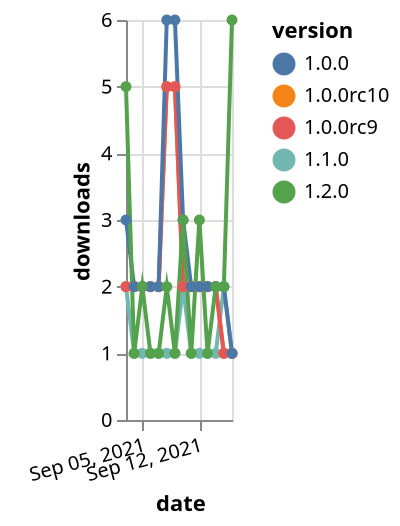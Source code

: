 {"$schema": "https://vega.github.io/schema/vega-lite/v5.json", "description": "A simple bar chart with embedded data.", "data": {"values": [{"date": "2021-09-03", "total": 277, "delta": 2, "version": "1.1.0"}, {"date": "2021-09-04", "total": 278, "delta": 1, "version": "1.1.0"}, {"date": "2021-09-05", "total": 279, "delta": 1, "version": "1.1.0"}, {"date": "2021-09-06", "total": 280, "delta": 1, "version": "1.1.0"}, {"date": "2021-09-07", "total": 281, "delta": 1, "version": "1.1.0"}, {"date": "2021-09-08", "total": 282, "delta": 1, "version": "1.1.0"}, {"date": "2021-09-09", "total": 283, "delta": 1, "version": "1.1.0"}, {"date": "2021-09-10", "total": 285, "delta": 2, "version": "1.1.0"}, {"date": "2021-09-11", "total": 286, "delta": 1, "version": "1.1.0"}, {"date": "2021-09-12", "total": 287, "delta": 1, "version": "1.1.0"}, {"date": "2021-09-13", "total": 288, "delta": 1, "version": "1.1.0"}, {"date": "2021-09-14", "total": 289, "delta": 1, "version": "1.1.0"}, {"date": "2021-09-15", "total": 291, "delta": 2, "version": "1.1.0"}, {"date": "2021-09-16", "total": 292, "delta": 1, "version": "1.1.0"}, {"date": "2021-09-03", "total": 3513, "delta": 2, "version": "1.0.0rc10"}, {"date": "2021-09-04", "total": 3515, "delta": 2, "version": "1.0.0rc10"}, {"date": "2021-09-05", "total": 3517, "delta": 2, "version": "1.0.0rc10"}, {"date": "2021-09-06", "total": 3519, "delta": 2, "version": "1.0.0rc10"}, {"date": "2021-09-07", "total": 3521, "delta": 2, "version": "1.0.0rc10"}, {"date": "2021-09-08", "total": 3526, "delta": 5, "version": "1.0.0rc10"}, {"date": "2021-09-09", "total": 3531, "delta": 5, "version": "1.0.0rc10"}, {"date": "2021-09-10", "total": 3533, "delta": 2, "version": "1.0.0rc10"}, {"date": "2021-09-11", "total": 3535, "delta": 2, "version": "1.0.0rc10"}, {"date": "2021-09-12", "total": 3537, "delta": 2, "version": "1.0.0rc10"}, {"date": "2021-09-13", "total": 3539, "delta": 2, "version": "1.0.0rc10"}, {"date": "2021-09-14", "total": 3541, "delta": 2, "version": "1.0.0rc10"}, {"date": "2021-09-15", "total": 3542, "delta": 1, "version": "1.0.0rc10"}, {"date": "2021-09-16", "total": 3543, "delta": 1, "version": "1.0.0rc10"}, {"date": "2021-09-03", "total": 3360, "delta": 2, "version": "1.0.0rc9"}, {"date": "2021-09-04", "total": 3362, "delta": 2, "version": "1.0.0rc9"}, {"date": "2021-09-05", "total": 3364, "delta": 2, "version": "1.0.0rc9"}, {"date": "2021-09-06", "total": 3366, "delta": 2, "version": "1.0.0rc9"}, {"date": "2021-09-07", "total": 3368, "delta": 2, "version": "1.0.0rc9"}, {"date": "2021-09-08", "total": 3373, "delta": 5, "version": "1.0.0rc9"}, {"date": "2021-09-09", "total": 3378, "delta": 5, "version": "1.0.0rc9"}, {"date": "2021-09-10", "total": 3380, "delta": 2, "version": "1.0.0rc9"}, {"date": "2021-09-11", "total": 3382, "delta": 2, "version": "1.0.0rc9"}, {"date": "2021-09-12", "total": 3384, "delta": 2, "version": "1.0.0rc9"}, {"date": "2021-09-13", "total": 3386, "delta": 2, "version": "1.0.0rc9"}, {"date": "2021-09-14", "total": 3388, "delta": 2, "version": "1.0.0rc9"}, {"date": "2021-09-15", "total": 3389, "delta": 1, "version": "1.0.0rc9"}, {"date": "2021-09-16", "total": 3390, "delta": 1, "version": "1.0.0rc9"}, {"date": "2021-09-03", "total": 3704, "delta": 3, "version": "1.0.0"}, {"date": "2021-09-04", "total": 3706, "delta": 2, "version": "1.0.0"}, {"date": "2021-09-05", "total": 3708, "delta": 2, "version": "1.0.0"}, {"date": "2021-09-06", "total": 3710, "delta": 2, "version": "1.0.0"}, {"date": "2021-09-07", "total": 3712, "delta": 2, "version": "1.0.0"}, {"date": "2021-09-08", "total": 3718, "delta": 6, "version": "1.0.0"}, {"date": "2021-09-09", "total": 3724, "delta": 6, "version": "1.0.0"}, {"date": "2021-09-10", "total": 3727, "delta": 3, "version": "1.0.0"}, {"date": "2021-09-11", "total": 3729, "delta": 2, "version": "1.0.0"}, {"date": "2021-09-12", "total": 3731, "delta": 2, "version": "1.0.0"}, {"date": "2021-09-13", "total": 3733, "delta": 2, "version": "1.0.0"}, {"date": "2021-09-14", "total": 3735, "delta": 2, "version": "1.0.0"}, {"date": "2021-09-15", "total": 3737, "delta": 2, "version": "1.0.0"}, {"date": "2021-09-16", "total": 3738, "delta": 1, "version": "1.0.0"}, {"date": "2021-09-03", "total": 156, "delta": 5, "version": "1.2.0"}, {"date": "2021-09-04", "total": 157, "delta": 1, "version": "1.2.0"}, {"date": "2021-09-05", "total": 159, "delta": 2, "version": "1.2.0"}, {"date": "2021-09-06", "total": 160, "delta": 1, "version": "1.2.0"}, {"date": "2021-09-07", "total": 161, "delta": 1, "version": "1.2.0"}, {"date": "2021-09-08", "total": 163, "delta": 2, "version": "1.2.0"}, {"date": "2021-09-09", "total": 164, "delta": 1, "version": "1.2.0"}, {"date": "2021-09-10", "total": 167, "delta": 3, "version": "1.2.0"}, {"date": "2021-09-11", "total": 168, "delta": 1, "version": "1.2.0"}, {"date": "2021-09-12", "total": 171, "delta": 3, "version": "1.2.0"}, {"date": "2021-09-13", "total": 172, "delta": 1, "version": "1.2.0"}, {"date": "2021-09-14", "total": 174, "delta": 2, "version": "1.2.0"}, {"date": "2021-09-15", "total": 176, "delta": 2, "version": "1.2.0"}, {"date": "2021-09-16", "total": 182, "delta": 6, "version": "1.2.0"}]}, "width": "container", "mark": {"type": "line", "point": {"filled": true}}, "encoding": {"x": {"field": "date", "type": "temporal", "timeUnit": "yearmonthdate", "title": "date", "axis": {"labelAngle": -15}}, "y": {"field": "delta", "type": "quantitative", "title": "downloads"}, "color": {"field": "version", "type": "nominal"}, "tooltip": {"field": "delta"}}}